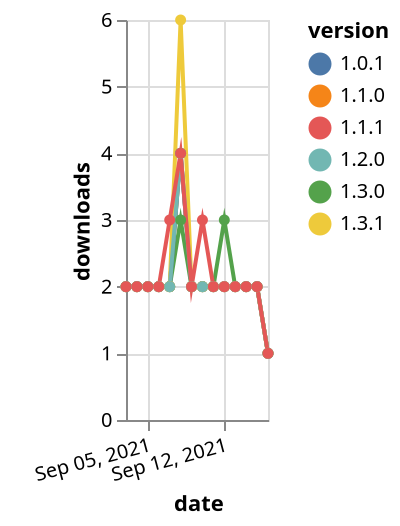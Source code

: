 {"$schema": "https://vega.github.io/schema/vega-lite/v5.json", "description": "A simple bar chart with embedded data.", "data": {"values": [{"date": "2021-09-03", "total": 1677, "delta": 2, "version": "1.1.0"}, {"date": "2021-09-04", "total": 1679, "delta": 2, "version": "1.1.0"}, {"date": "2021-09-05", "total": 1681, "delta": 2, "version": "1.1.0"}, {"date": "2021-09-06", "total": 1683, "delta": 2, "version": "1.1.0"}, {"date": "2021-09-07", "total": 1685, "delta": 2, "version": "1.1.0"}, {"date": "2021-09-08", "total": 1689, "delta": 4, "version": "1.1.0"}, {"date": "2021-09-09", "total": 1691, "delta": 2, "version": "1.1.0"}, {"date": "2021-09-10", "total": 1693, "delta": 2, "version": "1.1.0"}, {"date": "2021-09-11", "total": 1695, "delta": 2, "version": "1.1.0"}, {"date": "2021-09-12", "total": 1697, "delta": 2, "version": "1.1.0"}, {"date": "2021-09-13", "total": 1699, "delta": 2, "version": "1.1.0"}, {"date": "2021-09-14", "total": 1701, "delta": 2, "version": "1.1.0"}, {"date": "2021-09-15", "total": 1703, "delta": 2, "version": "1.1.0"}, {"date": "2021-09-16", "total": 1704, "delta": 1, "version": "1.1.0"}, {"date": "2021-09-03", "total": 1003, "delta": 2, "version": "1.3.0"}, {"date": "2021-09-04", "total": 1005, "delta": 2, "version": "1.3.0"}, {"date": "2021-09-05", "total": 1007, "delta": 2, "version": "1.3.0"}, {"date": "2021-09-06", "total": 1009, "delta": 2, "version": "1.3.0"}, {"date": "2021-09-07", "total": 1011, "delta": 2, "version": "1.3.0"}, {"date": "2021-09-08", "total": 1014, "delta": 3, "version": "1.3.0"}, {"date": "2021-09-09", "total": 1016, "delta": 2, "version": "1.3.0"}, {"date": "2021-09-10", "total": 1018, "delta": 2, "version": "1.3.0"}, {"date": "2021-09-11", "total": 1020, "delta": 2, "version": "1.3.0"}, {"date": "2021-09-12", "total": 1023, "delta": 3, "version": "1.3.0"}, {"date": "2021-09-13", "total": 1025, "delta": 2, "version": "1.3.0"}, {"date": "2021-09-14", "total": 1027, "delta": 2, "version": "1.3.0"}, {"date": "2021-09-15", "total": 1029, "delta": 2, "version": "1.3.0"}, {"date": "2021-09-16", "total": 1030, "delta": 1, "version": "1.3.0"}, {"date": "2021-09-03", "total": 1894, "delta": 2, "version": "1.0.1"}, {"date": "2021-09-04", "total": 1896, "delta": 2, "version": "1.0.1"}, {"date": "2021-09-05", "total": 1898, "delta": 2, "version": "1.0.1"}, {"date": "2021-09-06", "total": 1900, "delta": 2, "version": "1.0.1"}, {"date": "2021-09-07", "total": 1902, "delta": 2, "version": "1.0.1"}, {"date": "2021-09-08", "total": 1906, "delta": 4, "version": "1.0.1"}, {"date": "2021-09-09", "total": 1908, "delta": 2, "version": "1.0.1"}, {"date": "2021-09-10", "total": 1910, "delta": 2, "version": "1.0.1"}, {"date": "2021-09-11", "total": 1912, "delta": 2, "version": "1.0.1"}, {"date": "2021-09-12", "total": 1914, "delta": 2, "version": "1.0.1"}, {"date": "2021-09-13", "total": 1916, "delta": 2, "version": "1.0.1"}, {"date": "2021-09-14", "total": 1918, "delta": 2, "version": "1.0.1"}, {"date": "2021-09-15", "total": 1920, "delta": 2, "version": "1.0.1"}, {"date": "2021-09-16", "total": 1921, "delta": 1, "version": "1.0.1"}, {"date": "2021-09-03", "total": 1059, "delta": 2, "version": "1.3.1"}, {"date": "2021-09-04", "total": 1061, "delta": 2, "version": "1.3.1"}, {"date": "2021-09-05", "total": 1063, "delta": 2, "version": "1.3.1"}, {"date": "2021-09-06", "total": 1065, "delta": 2, "version": "1.3.1"}, {"date": "2021-09-07", "total": 1067, "delta": 2, "version": "1.3.1"}, {"date": "2021-09-08", "total": 1073, "delta": 6, "version": "1.3.1"}, {"date": "2021-09-09", "total": 1075, "delta": 2, "version": "1.3.1"}, {"date": "2021-09-10", "total": 1077, "delta": 2, "version": "1.3.1"}, {"date": "2021-09-11", "total": 1079, "delta": 2, "version": "1.3.1"}, {"date": "2021-09-12", "total": 1081, "delta": 2, "version": "1.3.1"}, {"date": "2021-09-13", "total": 1083, "delta": 2, "version": "1.3.1"}, {"date": "2021-09-14", "total": 1085, "delta": 2, "version": "1.3.1"}, {"date": "2021-09-15", "total": 1087, "delta": 2, "version": "1.3.1"}, {"date": "2021-09-16", "total": 1088, "delta": 1, "version": "1.3.1"}, {"date": "2021-09-03", "total": 1053, "delta": 2, "version": "1.2.0"}, {"date": "2021-09-04", "total": 1055, "delta": 2, "version": "1.2.0"}, {"date": "2021-09-05", "total": 1057, "delta": 2, "version": "1.2.0"}, {"date": "2021-09-06", "total": 1059, "delta": 2, "version": "1.2.0"}, {"date": "2021-09-07", "total": 1061, "delta": 2, "version": "1.2.0"}, {"date": "2021-09-08", "total": 1065, "delta": 4, "version": "1.2.0"}, {"date": "2021-09-09", "total": 1067, "delta": 2, "version": "1.2.0"}, {"date": "2021-09-10", "total": 1069, "delta": 2, "version": "1.2.0"}, {"date": "2021-09-11", "total": 1071, "delta": 2, "version": "1.2.0"}, {"date": "2021-09-12", "total": 1073, "delta": 2, "version": "1.2.0"}, {"date": "2021-09-13", "total": 1075, "delta": 2, "version": "1.2.0"}, {"date": "2021-09-14", "total": 1077, "delta": 2, "version": "1.2.0"}, {"date": "2021-09-15", "total": 1079, "delta": 2, "version": "1.2.0"}, {"date": "2021-09-16", "total": 1080, "delta": 1, "version": "1.2.0"}, {"date": "2021-09-03", "total": 1737, "delta": 2, "version": "1.1.1"}, {"date": "2021-09-04", "total": 1739, "delta": 2, "version": "1.1.1"}, {"date": "2021-09-05", "total": 1741, "delta": 2, "version": "1.1.1"}, {"date": "2021-09-06", "total": 1743, "delta": 2, "version": "1.1.1"}, {"date": "2021-09-07", "total": 1746, "delta": 3, "version": "1.1.1"}, {"date": "2021-09-08", "total": 1750, "delta": 4, "version": "1.1.1"}, {"date": "2021-09-09", "total": 1752, "delta": 2, "version": "1.1.1"}, {"date": "2021-09-10", "total": 1755, "delta": 3, "version": "1.1.1"}, {"date": "2021-09-11", "total": 1757, "delta": 2, "version": "1.1.1"}, {"date": "2021-09-12", "total": 1759, "delta": 2, "version": "1.1.1"}, {"date": "2021-09-13", "total": 1761, "delta": 2, "version": "1.1.1"}, {"date": "2021-09-14", "total": 1763, "delta": 2, "version": "1.1.1"}, {"date": "2021-09-15", "total": 1765, "delta": 2, "version": "1.1.1"}, {"date": "2021-09-16", "total": 1766, "delta": 1, "version": "1.1.1"}]}, "width": "container", "mark": {"type": "line", "point": {"filled": true}}, "encoding": {"x": {"field": "date", "type": "temporal", "timeUnit": "yearmonthdate", "title": "date", "axis": {"labelAngle": -15}}, "y": {"field": "delta", "type": "quantitative", "title": "downloads"}, "color": {"field": "version", "type": "nominal"}, "tooltip": {"field": "delta"}}}